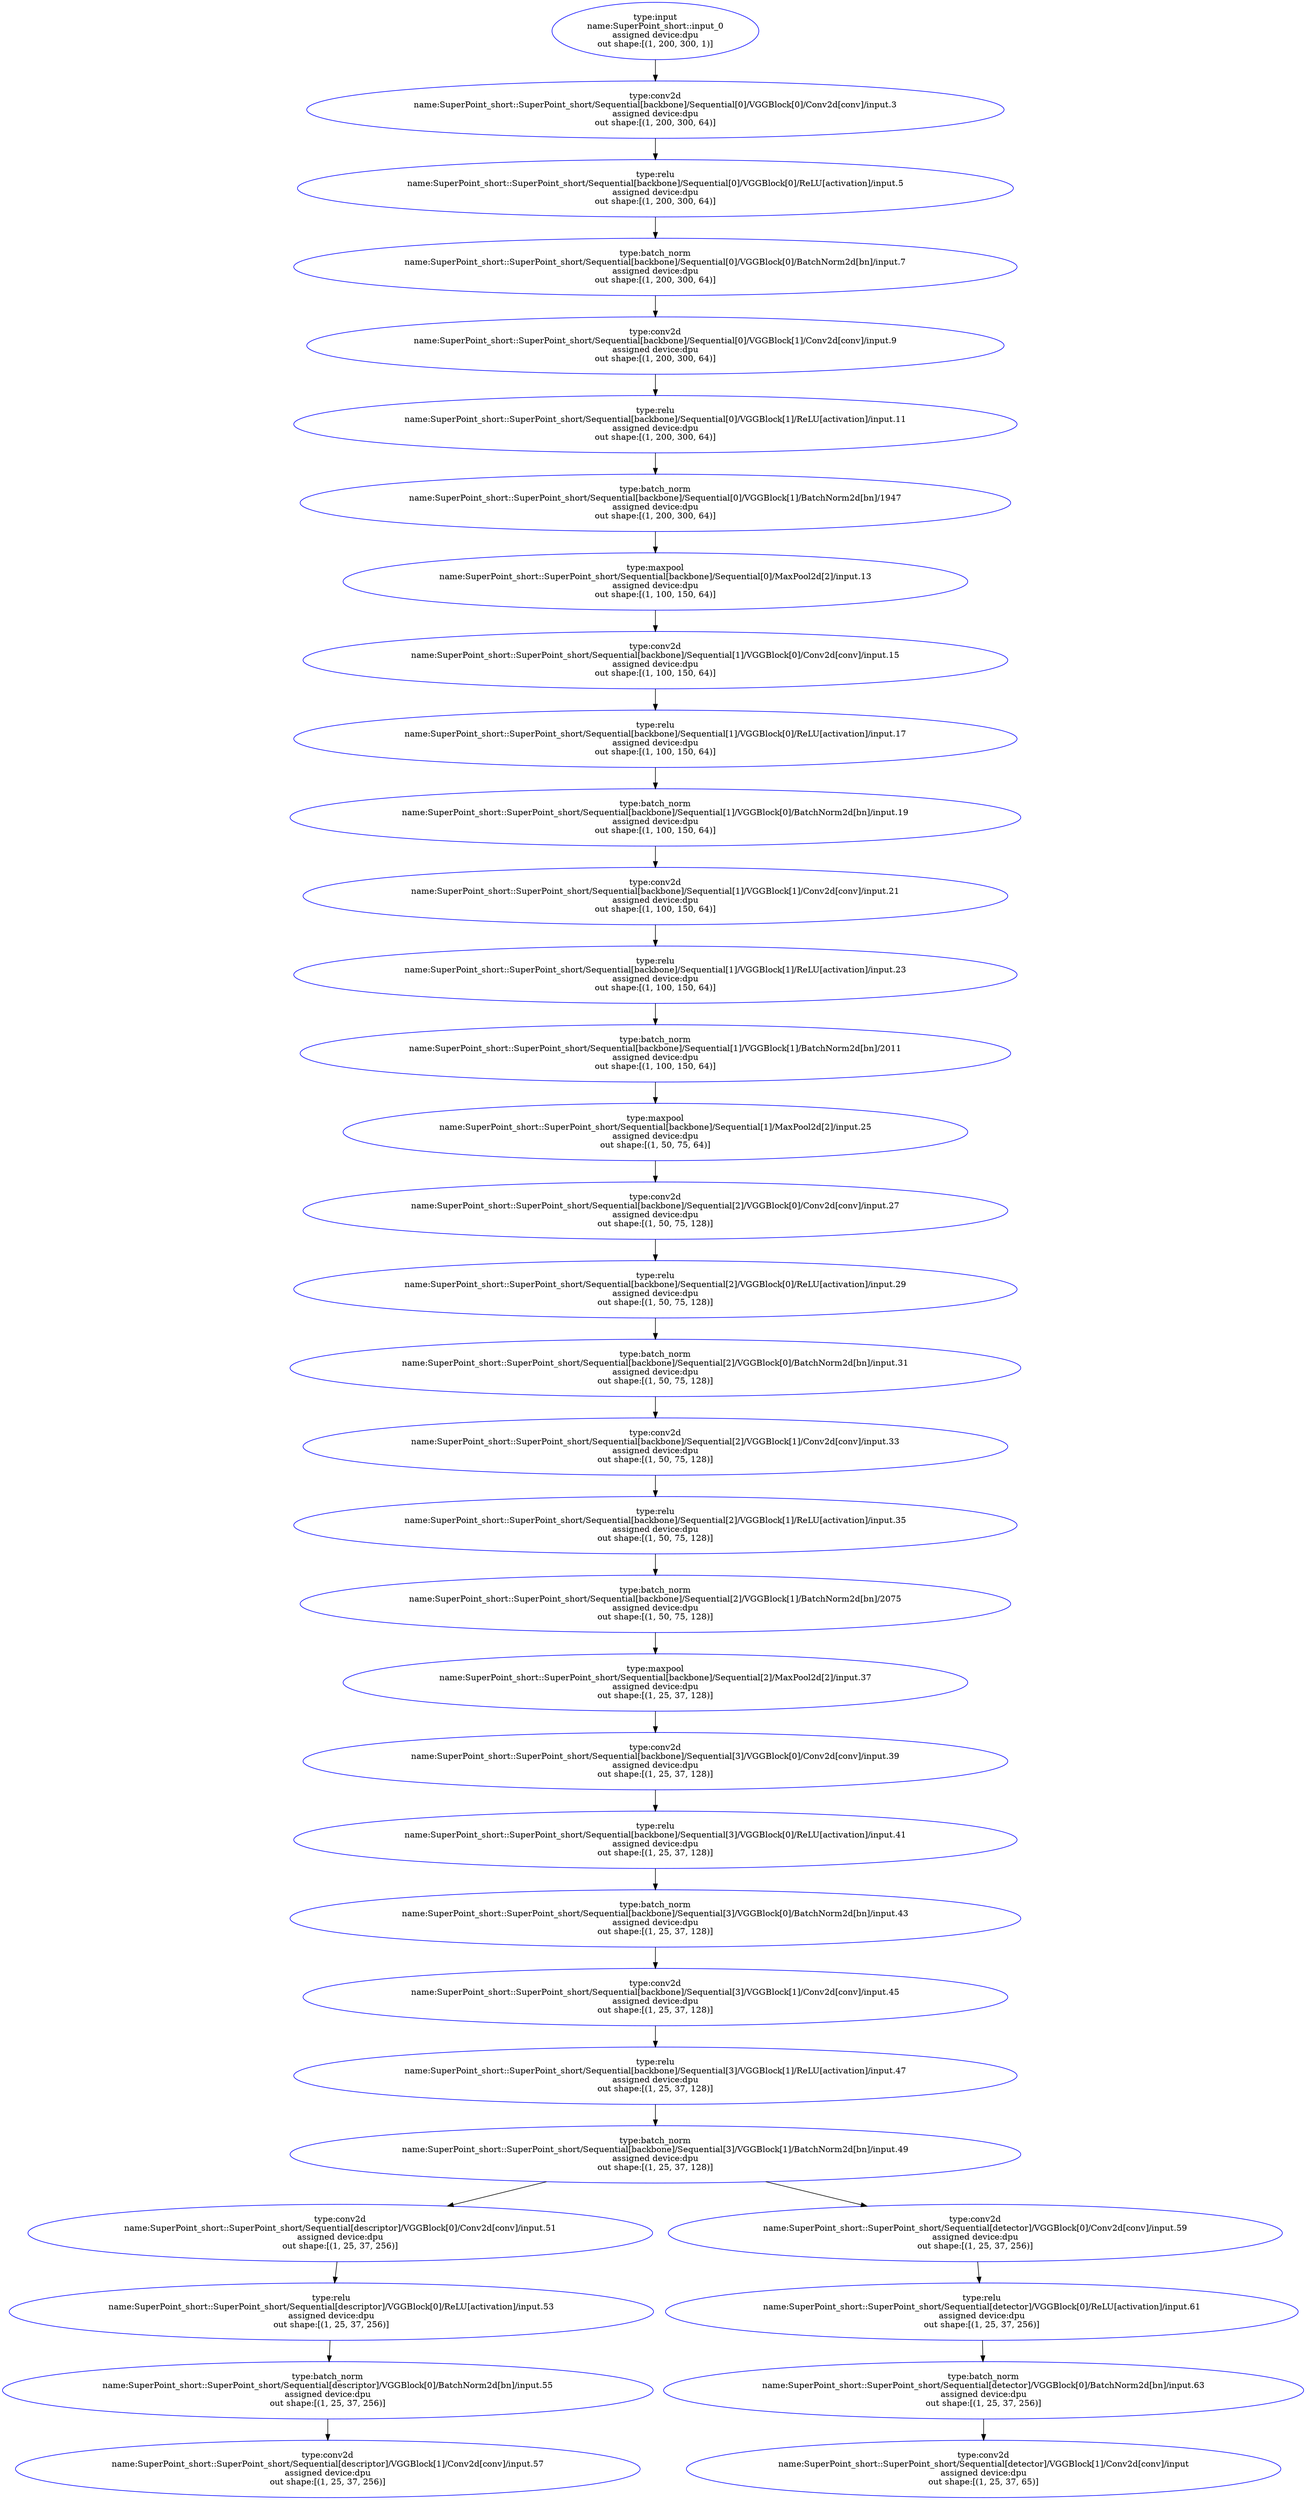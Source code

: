digraph SuperPoint_short {
	input_0 [label="type:input
name:SuperPoint_short::input_0
assigned device:dpu
out shape:[(1, 200, 300, 1)]" color=blue]
	"SuperPoint_short/Sequential[backbone]/Sequential[0]/VGGBlock[0]/Conv2d[conv]/input.3" [label="type:conv2d
name:SuperPoint_short::SuperPoint_short/Sequential[backbone]/Sequential[0]/VGGBlock[0]/Conv2d[conv]/input.3
assigned device:dpu
out shape:[(1, 200, 300, 64)]" color=blue]
	"SuperPoint_short/Sequential[backbone]/Sequential[0]/VGGBlock[0]/ReLU[activation]/input.5" [label="type:relu
name:SuperPoint_short::SuperPoint_short/Sequential[backbone]/Sequential[0]/VGGBlock[0]/ReLU[activation]/input.5
assigned device:dpu
out shape:[(1, 200, 300, 64)]" color=blue]
	"SuperPoint_short/Sequential[backbone]/Sequential[0]/VGGBlock[0]/BatchNorm2d[bn]/input.7" [label="type:batch_norm
name:SuperPoint_short::SuperPoint_short/Sequential[backbone]/Sequential[0]/VGGBlock[0]/BatchNorm2d[bn]/input.7
assigned device:dpu
out shape:[(1, 200, 300, 64)]" color=blue]
	"SuperPoint_short/Sequential[backbone]/Sequential[0]/VGGBlock[1]/Conv2d[conv]/input.9" [label="type:conv2d
name:SuperPoint_short::SuperPoint_short/Sequential[backbone]/Sequential[0]/VGGBlock[1]/Conv2d[conv]/input.9
assigned device:dpu
out shape:[(1, 200, 300, 64)]" color=blue]
	"SuperPoint_short/Sequential[backbone]/Sequential[0]/VGGBlock[1]/ReLU[activation]/input.11" [label="type:relu
name:SuperPoint_short::SuperPoint_short/Sequential[backbone]/Sequential[0]/VGGBlock[1]/ReLU[activation]/input.11
assigned device:dpu
out shape:[(1, 200, 300, 64)]" color=blue]
	"SuperPoint_short/Sequential[backbone]/Sequential[0]/VGGBlock[1]/BatchNorm2d[bn]/1947" [label="type:batch_norm
name:SuperPoint_short::SuperPoint_short/Sequential[backbone]/Sequential[0]/VGGBlock[1]/BatchNorm2d[bn]/1947
assigned device:dpu
out shape:[(1, 200, 300, 64)]" color=blue]
	"SuperPoint_short/Sequential[backbone]/Sequential[0]/MaxPool2d[2]/input.13" [label="type:maxpool
name:SuperPoint_short::SuperPoint_short/Sequential[backbone]/Sequential[0]/MaxPool2d[2]/input.13
assigned device:dpu
out shape:[(1, 100, 150, 64)]" color=blue]
	"SuperPoint_short/Sequential[backbone]/Sequential[1]/VGGBlock[0]/Conv2d[conv]/input.15" [label="type:conv2d
name:SuperPoint_short::SuperPoint_short/Sequential[backbone]/Sequential[1]/VGGBlock[0]/Conv2d[conv]/input.15
assigned device:dpu
out shape:[(1, 100, 150, 64)]" color=blue]
	"SuperPoint_short/Sequential[backbone]/Sequential[1]/VGGBlock[0]/ReLU[activation]/input.17" [label="type:relu
name:SuperPoint_short::SuperPoint_short/Sequential[backbone]/Sequential[1]/VGGBlock[0]/ReLU[activation]/input.17
assigned device:dpu
out shape:[(1, 100, 150, 64)]" color=blue]
	"SuperPoint_short/Sequential[backbone]/Sequential[1]/VGGBlock[0]/BatchNorm2d[bn]/input.19" [label="type:batch_norm
name:SuperPoint_short::SuperPoint_short/Sequential[backbone]/Sequential[1]/VGGBlock[0]/BatchNorm2d[bn]/input.19
assigned device:dpu
out shape:[(1, 100, 150, 64)]" color=blue]
	"SuperPoint_short/Sequential[backbone]/Sequential[1]/VGGBlock[1]/Conv2d[conv]/input.21" [label="type:conv2d
name:SuperPoint_short::SuperPoint_short/Sequential[backbone]/Sequential[1]/VGGBlock[1]/Conv2d[conv]/input.21
assigned device:dpu
out shape:[(1, 100, 150, 64)]" color=blue]
	"SuperPoint_short/Sequential[backbone]/Sequential[1]/VGGBlock[1]/ReLU[activation]/input.23" [label="type:relu
name:SuperPoint_short::SuperPoint_short/Sequential[backbone]/Sequential[1]/VGGBlock[1]/ReLU[activation]/input.23
assigned device:dpu
out shape:[(1, 100, 150, 64)]" color=blue]
	"SuperPoint_short/Sequential[backbone]/Sequential[1]/VGGBlock[1]/BatchNorm2d[bn]/2011" [label="type:batch_norm
name:SuperPoint_short::SuperPoint_short/Sequential[backbone]/Sequential[1]/VGGBlock[1]/BatchNorm2d[bn]/2011
assigned device:dpu
out shape:[(1, 100, 150, 64)]" color=blue]
	"SuperPoint_short/Sequential[backbone]/Sequential[1]/MaxPool2d[2]/input.25" [label="type:maxpool
name:SuperPoint_short::SuperPoint_short/Sequential[backbone]/Sequential[1]/MaxPool2d[2]/input.25
assigned device:dpu
out shape:[(1, 50, 75, 64)]" color=blue]
	"SuperPoint_short/Sequential[backbone]/Sequential[2]/VGGBlock[0]/Conv2d[conv]/input.27" [label="type:conv2d
name:SuperPoint_short::SuperPoint_short/Sequential[backbone]/Sequential[2]/VGGBlock[0]/Conv2d[conv]/input.27
assigned device:dpu
out shape:[(1, 50, 75, 128)]" color=blue]
	"SuperPoint_short/Sequential[backbone]/Sequential[2]/VGGBlock[0]/ReLU[activation]/input.29" [label="type:relu
name:SuperPoint_short::SuperPoint_short/Sequential[backbone]/Sequential[2]/VGGBlock[0]/ReLU[activation]/input.29
assigned device:dpu
out shape:[(1, 50, 75, 128)]" color=blue]
	"SuperPoint_short/Sequential[backbone]/Sequential[2]/VGGBlock[0]/BatchNorm2d[bn]/input.31" [label="type:batch_norm
name:SuperPoint_short::SuperPoint_short/Sequential[backbone]/Sequential[2]/VGGBlock[0]/BatchNorm2d[bn]/input.31
assigned device:dpu
out shape:[(1, 50, 75, 128)]" color=blue]
	"SuperPoint_short/Sequential[backbone]/Sequential[2]/VGGBlock[1]/Conv2d[conv]/input.33" [label="type:conv2d
name:SuperPoint_short::SuperPoint_short/Sequential[backbone]/Sequential[2]/VGGBlock[1]/Conv2d[conv]/input.33
assigned device:dpu
out shape:[(1, 50, 75, 128)]" color=blue]
	"SuperPoint_short/Sequential[backbone]/Sequential[2]/VGGBlock[1]/ReLU[activation]/input.35" [label="type:relu
name:SuperPoint_short::SuperPoint_short/Sequential[backbone]/Sequential[2]/VGGBlock[1]/ReLU[activation]/input.35
assigned device:dpu
out shape:[(1, 50, 75, 128)]" color=blue]
	"SuperPoint_short/Sequential[backbone]/Sequential[2]/VGGBlock[1]/BatchNorm2d[bn]/2075" [label="type:batch_norm
name:SuperPoint_short::SuperPoint_short/Sequential[backbone]/Sequential[2]/VGGBlock[1]/BatchNorm2d[bn]/2075
assigned device:dpu
out shape:[(1, 50, 75, 128)]" color=blue]
	"SuperPoint_short/Sequential[backbone]/Sequential[2]/MaxPool2d[2]/input.37" [label="type:maxpool
name:SuperPoint_short::SuperPoint_short/Sequential[backbone]/Sequential[2]/MaxPool2d[2]/input.37
assigned device:dpu
out shape:[(1, 25, 37, 128)]" color=blue]
	"SuperPoint_short/Sequential[backbone]/Sequential[3]/VGGBlock[0]/Conv2d[conv]/input.39" [label="type:conv2d
name:SuperPoint_short::SuperPoint_short/Sequential[backbone]/Sequential[3]/VGGBlock[0]/Conv2d[conv]/input.39
assigned device:dpu
out shape:[(1, 25, 37, 128)]" color=blue]
	"SuperPoint_short/Sequential[backbone]/Sequential[3]/VGGBlock[0]/ReLU[activation]/input.41" [label="type:relu
name:SuperPoint_short::SuperPoint_short/Sequential[backbone]/Sequential[3]/VGGBlock[0]/ReLU[activation]/input.41
assigned device:dpu
out shape:[(1, 25, 37, 128)]" color=blue]
	"SuperPoint_short/Sequential[backbone]/Sequential[3]/VGGBlock[0]/BatchNorm2d[bn]/input.43" [label="type:batch_norm
name:SuperPoint_short::SuperPoint_short/Sequential[backbone]/Sequential[3]/VGGBlock[0]/BatchNorm2d[bn]/input.43
assigned device:dpu
out shape:[(1, 25, 37, 128)]" color=blue]
	"SuperPoint_short/Sequential[backbone]/Sequential[3]/VGGBlock[1]/Conv2d[conv]/input.45" [label="type:conv2d
name:SuperPoint_short::SuperPoint_short/Sequential[backbone]/Sequential[3]/VGGBlock[1]/Conv2d[conv]/input.45
assigned device:dpu
out shape:[(1, 25, 37, 128)]" color=blue]
	"SuperPoint_short/Sequential[backbone]/Sequential[3]/VGGBlock[1]/ReLU[activation]/input.47" [label="type:relu
name:SuperPoint_short::SuperPoint_short/Sequential[backbone]/Sequential[3]/VGGBlock[1]/ReLU[activation]/input.47
assigned device:dpu
out shape:[(1, 25, 37, 128)]" color=blue]
	"SuperPoint_short/Sequential[backbone]/Sequential[3]/VGGBlock[1]/BatchNorm2d[bn]/input.49" [label="type:batch_norm
name:SuperPoint_short::SuperPoint_short/Sequential[backbone]/Sequential[3]/VGGBlock[1]/BatchNorm2d[bn]/input.49
assigned device:dpu
out shape:[(1, 25, 37, 128)]" color=blue]
	"SuperPoint_short/Sequential[descriptor]/VGGBlock[0]/Conv2d[conv]/input.51" [label="type:conv2d
name:SuperPoint_short::SuperPoint_short/Sequential[descriptor]/VGGBlock[0]/Conv2d[conv]/input.51
assigned device:dpu
out shape:[(1, 25, 37, 256)]" color=blue]
	"SuperPoint_short/Sequential[descriptor]/VGGBlock[0]/ReLU[activation]/input.53" [label="type:relu
name:SuperPoint_short::SuperPoint_short/Sequential[descriptor]/VGGBlock[0]/ReLU[activation]/input.53
assigned device:dpu
out shape:[(1, 25, 37, 256)]" color=blue]
	"SuperPoint_short/Sequential[descriptor]/VGGBlock[0]/BatchNorm2d[bn]/input.55" [label="type:batch_norm
name:SuperPoint_short::SuperPoint_short/Sequential[descriptor]/VGGBlock[0]/BatchNorm2d[bn]/input.55
assigned device:dpu
out shape:[(1, 25, 37, 256)]" color=blue]
	"SuperPoint_short/Sequential[descriptor]/VGGBlock[1]/Conv2d[conv]/input.57" [label="type:conv2d
name:SuperPoint_short::SuperPoint_short/Sequential[descriptor]/VGGBlock[1]/Conv2d[conv]/input.57
assigned device:dpu
out shape:[(1, 25, 37, 256)]" color=blue]
	"SuperPoint_short/Sequential[detector]/VGGBlock[0]/Conv2d[conv]/input.59" [label="type:conv2d
name:SuperPoint_short::SuperPoint_short/Sequential[detector]/VGGBlock[0]/Conv2d[conv]/input.59
assigned device:dpu
out shape:[(1, 25, 37, 256)]" color=blue]
	"SuperPoint_short/Sequential[detector]/VGGBlock[0]/ReLU[activation]/input.61" [label="type:relu
name:SuperPoint_short::SuperPoint_short/Sequential[detector]/VGGBlock[0]/ReLU[activation]/input.61
assigned device:dpu
out shape:[(1, 25, 37, 256)]" color=blue]
	"SuperPoint_short/Sequential[detector]/VGGBlock[0]/BatchNorm2d[bn]/input.63" [label="type:batch_norm
name:SuperPoint_short::SuperPoint_short/Sequential[detector]/VGGBlock[0]/BatchNorm2d[bn]/input.63
assigned device:dpu
out shape:[(1, 25, 37, 256)]" color=blue]
	"SuperPoint_short/Sequential[detector]/VGGBlock[1]/Conv2d[conv]/input" [label="type:conv2d
name:SuperPoint_short::SuperPoint_short/Sequential[detector]/VGGBlock[1]/Conv2d[conv]/input
assigned device:dpu
out shape:[(1, 25, 37, 65)]" color=blue]
	input_0 -> "SuperPoint_short/Sequential[backbone]/Sequential[0]/VGGBlock[0]/Conv2d[conv]/input.3"
	"SuperPoint_short/Sequential[backbone]/Sequential[0]/VGGBlock[0]/Conv2d[conv]/input.3" -> "SuperPoint_short/Sequential[backbone]/Sequential[0]/VGGBlock[0]/ReLU[activation]/input.5"
	"SuperPoint_short/Sequential[backbone]/Sequential[0]/VGGBlock[0]/ReLU[activation]/input.5" -> "SuperPoint_short/Sequential[backbone]/Sequential[0]/VGGBlock[0]/BatchNorm2d[bn]/input.7"
	"SuperPoint_short/Sequential[backbone]/Sequential[0]/VGGBlock[0]/BatchNorm2d[bn]/input.7" -> "SuperPoint_short/Sequential[backbone]/Sequential[0]/VGGBlock[1]/Conv2d[conv]/input.9"
	"SuperPoint_short/Sequential[backbone]/Sequential[0]/VGGBlock[1]/Conv2d[conv]/input.9" -> "SuperPoint_short/Sequential[backbone]/Sequential[0]/VGGBlock[1]/ReLU[activation]/input.11"
	"SuperPoint_short/Sequential[backbone]/Sequential[0]/VGGBlock[1]/ReLU[activation]/input.11" -> "SuperPoint_short/Sequential[backbone]/Sequential[0]/VGGBlock[1]/BatchNorm2d[bn]/1947"
	"SuperPoint_short/Sequential[backbone]/Sequential[0]/VGGBlock[1]/BatchNorm2d[bn]/1947" -> "SuperPoint_short/Sequential[backbone]/Sequential[0]/MaxPool2d[2]/input.13"
	"SuperPoint_short/Sequential[backbone]/Sequential[0]/MaxPool2d[2]/input.13" -> "SuperPoint_short/Sequential[backbone]/Sequential[1]/VGGBlock[0]/Conv2d[conv]/input.15"
	"SuperPoint_short/Sequential[backbone]/Sequential[1]/VGGBlock[0]/Conv2d[conv]/input.15" -> "SuperPoint_short/Sequential[backbone]/Sequential[1]/VGGBlock[0]/ReLU[activation]/input.17"
	"SuperPoint_short/Sequential[backbone]/Sequential[1]/VGGBlock[0]/ReLU[activation]/input.17" -> "SuperPoint_short/Sequential[backbone]/Sequential[1]/VGGBlock[0]/BatchNorm2d[bn]/input.19"
	"SuperPoint_short/Sequential[backbone]/Sequential[1]/VGGBlock[0]/BatchNorm2d[bn]/input.19" -> "SuperPoint_short/Sequential[backbone]/Sequential[1]/VGGBlock[1]/Conv2d[conv]/input.21"
	"SuperPoint_short/Sequential[backbone]/Sequential[1]/VGGBlock[1]/Conv2d[conv]/input.21" -> "SuperPoint_short/Sequential[backbone]/Sequential[1]/VGGBlock[1]/ReLU[activation]/input.23"
	"SuperPoint_short/Sequential[backbone]/Sequential[1]/VGGBlock[1]/ReLU[activation]/input.23" -> "SuperPoint_short/Sequential[backbone]/Sequential[1]/VGGBlock[1]/BatchNorm2d[bn]/2011"
	"SuperPoint_short/Sequential[backbone]/Sequential[1]/VGGBlock[1]/BatchNorm2d[bn]/2011" -> "SuperPoint_short/Sequential[backbone]/Sequential[1]/MaxPool2d[2]/input.25"
	"SuperPoint_short/Sequential[backbone]/Sequential[1]/MaxPool2d[2]/input.25" -> "SuperPoint_short/Sequential[backbone]/Sequential[2]/VGGBlock[0]/Conv2d[conv]/input.27"
	"SuperPoint_short/Sequential[backbone]/Sequential[2]/VGGBlock[0]/Conv2d[conv]/input.27" -> "SuperPoint_short/Sequential[backbone]/Sequential[2]/VGGBlock[0]/ReLU[activation]/input.29"
	"SuperPoint_short/Sequential[backbone]/Sequential[2]/VGGBlock[0]/ReLU[activation]/input.29" -> "SuperPoint_short/Sequential[backbone]/Sequential[2]/VGGBlock[0]/BatchNorm2d[bn]/input.31"
	"SuperPoint_short/Sequential[backbone]/Sequential[2]/VGGBlock[0]/BatchNorm2d[bn]/input.31" -> "SuperPoint_short/Sequential[backbone]/Sequential[2]/VGGBlock[1]/Conv2d[conv]/input.33"
	"SuperPoint_short/Sequential[backbone]/Sequential[2]/VGGBlock[1]/Conv2d[conv]/input.33" -> "SuperPoint_short/Sequential[backbone]/Sequential[2]/VGGBlock[1]/ReLU[activation]/input.35"
	"SuperPoint_short/Sequential[backbone]/Sequential[2]/VGGBlock[1]/ReLU[activation]/input.35" -> "SuperPoint_short/Sequential[backbone]/Sequential[2]/VGGBlock[1]/BatchNorm2d[bn]/2075"
	"SuperPoint_short/Sequential[backbone]/Sequential[2]/VGGBlock[1]/BatchNorm2d[bn]/2075" -> "SuperPoint_short/Sequential[backbone]/Sequential[2]/MaxPool2d[2]/input.37"
	"SuperPoint_short/Sequential[backbone]/Sequential[2]/MaxPool2d[2]/input.37" -> "SuperPoint_short/Sequential[backbone]/Sequential[3]/VGGBlock[0]/Conv2d[conv]/input.39"
	"SuperPoint_short/Sequential[backbone]/Sequential[3]/VGGBlock[0]/Conv2d[conv]/input.39" -> "SuperPoint_short/Sequential[backbone]/Sequential[3]/VGGBlock[0]/ReLU[activation]/input.41"
	"SuperPoint_short/Sequential[backbone]/Sequential[3]/VGGBlock[0]/ReLU[activation]/input.41" -> "SuperPoint_short/Sequential[backbone]/Sequential[3]/VGGBlock[0]/BatchNorm2d[bn]/input.43"
	"SuperPoint_short/Sequential[backbone]/Sequential[3]/VGGBlock[0]/BatchNorm2d[bn]/input.43" -> "SuperPoint_short/Sequential[backbone]/Sequential[3]/VGGBlock[1]/Conv2d[conv]/input.45"
	"SuperPoint_short/Sequential[backbone]/Sequential[3]/VGGBlock[1]/Conv2d[conv]/input.45" -> "SuperPoint_short/Sequential[backbone]/Sequential[3]/VGGBlock[1]/ReLU[activation]/input.47"
	"SuperPoint_short/Sequential[backbone]/Sequential[3]/VGGBlock[1]/ReLU[activation]/input.47" -> "SuperPoint_short/Sequential[backbone]/Sequential[3]/VGGBlock[1]/BatchNorm2d[bn]/input.49"
	"SuperPoint_short/Sequential[backbone]/Sequential[3]/VGGBlock[1]/BatchNorm2d[bn]/input.49" -> "SuperPoint_short/Sequential[descriptor]/VGGBlock[0]/Conv2d[conv]/input.51"
	"SuperPoint_short/Sequential[backbone]/Sequential[3]/VGGBlock[1]/BatchNorm2d[bn]/input.49" -> "SuperPoint_short/Sequential[detector]/VGGBlock[0]/Conv2d[conv]/input.59"
	"SuperPoint_short/Sequential[descriptor]/VGGBlock[0]/Conv2d[conv]/input.51" -> "SuperPoint_short/Sequential[descriptor]/VGGBlock[0]/ReLU[activation]/input.53"
	"SuperPoint_short/Sequential[descriptor]/VGGBlock[0]/ReLU[activation]/input.53" -> "SuperPoint_short/Sequential[descriptor]/VGGBlock[0]/BatchNorm2d[bn]/input.55"
	"SuperPoint_short/Sequential[descriptor]/VGGBlock[0]/BatchNorm2d[bn]/input.55" -> "SuperPoint_short/Sequential[descriptor]/VGGBlock[1]/Conv2d[conv]/input.57"
	"SuperPoint_short/Sequential[detector]/VGGBlock[0]/Conv2d[conv]/input.59" -> "SuperPoint_short/Sequential[detector]/VGGBlock[0]/ReLU[activation]/input.61"
	"SuperPoint_short/Sequential[detector]/VGGBlock[0]/ReLU[activation]/input.61" -> "SuperPoint_short/Sequential[detector]/VGGBlock[0]/BatchNorm2d[bn]/input.63"
	"SuperPoint_short/Sequential[detector]/VGGBlock[0]/BatchNorm2d[bn]/input.63" -> "SuperPoint_short/Sequential[detector]/VGGBlock[1]/Conv2d[conv]/input"
}

